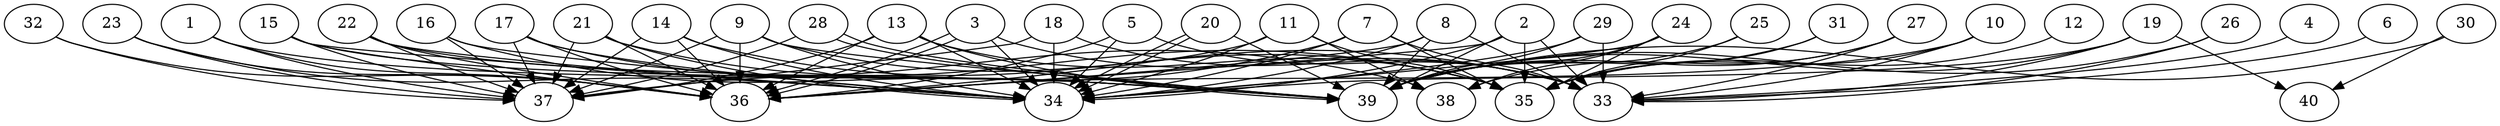 // DAG automatically generated by daggen at Thu Oct  3 14:06:48 2019
// ./daggen --dot -n 40 --ccr 0.4 --fat 0.9 --regular 0.7 --density 0.7 --mindata 5242880 --maxdata 52428800 
digraph G {
  1 [size="17692160", alpha="0.20", expect_size="7076864"] 
  1 -> 36 [size ="7076864"]
  1 -> 37 [size ="7076864"]
  1 -> 39 [size ="7076864"]
  2 [size="65088000", alpha="0.07", expect_size="26035200"] 
  2 -> 33 [size ="26035200"]
  2 -> 34 [size ="26035200"]
  2 -> 35 [size ="26035200"]
  2 -> 36 [size ="26035200"]
  2 -> 39 [size ="26035200"]
  3 [size="105600000", alpha="0.17", expect_size="42240000"] 
  3 -> 33 [size ="42240000"]
  3 -> 34 [size ="42240000"]
  3 -> 36 [size ="42240000"]
  3 -> 36 [size ="42240000"]
  4 [size="21803520", alpha="0.11", expect_size="8721408"] 
  4 -> 33 [size ="8721408"]
  5 [size="36922880", alpha="0.13", expect_size="14769152"] 
  5 -> 33 [size ="14769152"]
  5 -> 34 [size ="14769152"]
  5 -> 36 [size ="14769152"]
  6 [size="111080960", alpha="0.12", expect_size="44432384"] 
  6 -> 33 [size ="44432384"]
  7 [size="72591360", alpha="0.12", expect_size="29036544"] 
  7 -> 33 [size ="29036544"]
  7 -> 34 [size ="29036544"]
  7 -> 35 [size ="29036544"]
  7 -> 37 [size ="29036544"]
  8 [size="21232640", alpha="0.01", expect_size="8493056"] 
  8 -> 33 [size ="8493056"]
  8 -> 34 [size ="8493056"]
  8 -> 36 [size ="8493056"]
  8 -> 39 [size ="8493056"]
  9 [size="74119680", alpha="0.02", expect_size="29647872"] 
  9 -> 34 [size ="29647872"]
  9 -> 35 [size ="29647872"]
  9 -> 36 [size ="29647872"]
  9 -> 37 [size ="29647872"]
  9 -> 39 [size ="29647872"]
  10 [size="86643200", alpha="0.19", expect_size="34657280"] 
  10 -> 33 [size ="34657280"]
  10 -> 35 [size ="34657280"]
  10 -> 36 [size ="34657280"]
  11 [size="128386560", alpha="0.15", expect_size="51354624"] 
  11 -> 34 [size ="51354624"]
  11 -> 35 [size ="51354624"]
  11 -> 36 [size ="51354624"]
  11 -> 38 [size ="51354624"]
  12 [size="125504000", alpha="0.02", expect_size="50201600"] 
  12 -> 35 [size ="50201600"]
  13 [size="46410240", alpha="0.20", expect_size="18564096"] 
  13 -> 34 [size ="18564096"]
  13 -> 35 [size ="18564096"]
  13 -> 36 [size ="18564096"]
  13 -> 37 [size ="18564096"]
  13 -> 39 [size ="18564096"]
  14 [size="30643200", alpha="0.16", expect_size="12257280"] 
  14 -> 33 [size ="12257280"]
  14 -> 34 [size ="12257280"]
  14 -> 36 [size ="12257280"]
  14 -> 37 [size ="12257280"]
  15 [size="98137600", alpha="0.14", expect_size="39255040"] 
  15 -> 34 [size ="39255040"]
  15 -> 36 [size ="39255040"]
  15 -> 37 [size ="39255040"]
  15 -> 39 [size ="39255040"]
  16 [size="56906240", alpha="0.07", expect_size="22762496"] 
  16 -> 34 [size ="22762496"]
  16 -> 37 [size ="22762496"]
  16 -> 39 [size ="22762496"]
  17 [size="128432640", alpha="0.13", expect_size="51373056"] 
  17 -> 34 [size ="51373056"]
  17 -> 36 [size ="51373056"]
  17 -> 37 [size ="51373056"]
  17 -> 38 [size ="51373056"]
  18 [size="82723840", alpha="0.13", expect_size="33089536"] 
  18 -> 33 [size ="33089536"]
  18 -> 34 [size ="33089536"]
  18 -> 37 [size ="33089536"]
  19 [size="87618560", alpha="0.02", expect_size="35047424"] 
  19 -> 33 [size ="35047424"]
  19 -> 34 [size ="35047424"]
  19 -> 39 [size ="35047424"]
  19 -> 40 [size ="35047424"]
  20 [size="101450240", alpha="0.08", expect_size="40580096"] 
  20 -> 34 [size ="40580096"]
  20 -> 34 [size ="40580096"]
  20 -> 39 [size ="40580096"]
  21 [size="96337920", alpha="0.15", expect_size="38535168"] 
  21 -> 34 [size ="38535168"]
  21 -> 35 [size ="38535168"]
  21 -> 36 [size ="38535168"]
  21 -> 37 [size ="38535168"]
  22 [size="65569280", alpha="0.11", expect_size="26227712"] 
  22 -> 34 [size ="26227712"]
  22 -> 36 [size ="26227712"]
  22 -> 37 [size ="26227712"]
  22 -> 39 [size ="26227712"]
  23 [size="77102080", alpha="0.02", expect_size="30840832"] 
  23 -> 34 [size ="30840832"]
  23 -> 36 [size ="30840832"]
  23 -> 37 [size ="30840832"]
  24 [size="75758080", alpha="0.15", expect_size="30303232"] 
  24 -> 34 [size ="30303232"]
  24 -> 35 [size ="30303232"]
  24 -> 38 [size ="30303232"]
  24 -> 39 [size ="30303232"]
  25 [size="54172160", alpha="0.11", expect_size="21668864"] 
  25 -> 35 [size ="21668864"]
  25 -> 39 [size ="21668864"]
  26 [size="17968640", alpha="0.05", expect_size="7187456"] 
  26 -> 33 [size ="7187456"]
  26 -> 39 [size ="7187456"]
  27 [size="58869760", alpha="0.08", expect_size="23547904"] 
  27 -> 33 [size ="23547904"]
  27 -> 38 [size ="23547904"]
  27 -> 39 [size ="23547904"]
  28 [size="17725440", alpha="0.13", expect_size="7090176"] 
  28 -> 37 [size ="7090176"]
  28 -> 39 [size ="7090176"]
  28 -> 39 [size ="7090176"]
  29 [size="96824320", alpha="0.08", expect_size="38729728"] 
  29 -> 33 [size ="38729728"]
  29 -> 34 [size ="38729728"]
  29 -> 39 [size ="38729728"]
  30 [size="110484480", alpha="0.16", expect_size="44193792"] 
  30 -> 39 [size ="44193792"]
  30 -> 40 [size ="44193792"]
  31 [size="41428480", alpha="0.03", expect_size="16571392"] 
  31 -> 35 [size ="16571392"]
  31 -> 39 [size ="16571392"]
  32 [size="130176000", alpha="0.09", expect_size="52070400"] 
  32 -> 36 [size ="52070400"]
  32 -> 37 [size ="52070400"]
  33 [size="74808320", alpha="0.01", expect_size="29923328"] 
  34 [size="85790720", alpha="0.16", expect_size="34316288"] 
  35 [size="53852160", alpha="0.05", expect_size="21540864"] 
  36 [size="120778240", alpha="0.02", expect_size="48311296"] 
  37 [size="30650880", alpha="0.18", expect_size="12260352"] 
  38 [size="78878720", alpha="0.06", expect_size="31551488"] 
  39 [size="37665280", alpha="0.07", expect_size="15066112"] 
  40 [size="85985280", alpha="0.03", expect_size="34394112"] 
}
